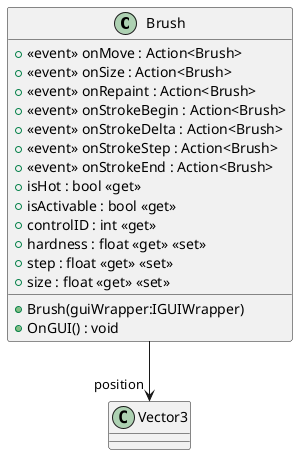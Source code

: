 @startuml
class Brush {
    +  <<event>> onMove : Action<Brush> 
    +  <<event>> onSize : Action<Brush> 
    +  <<event>> onRepaint : Action<Brush> 
    +  <<event>> onStrokeBegin : Action<Brush> 
    +  <<event>> onStrokeDelta : Action<Brush> 
    +  <<event>> onStrokeStep : Action<Brush> 
    +  <<event>> onStrokeEnd : Action<Brush> 
    + isHot : bool <<get>>
    + isActivable : bool <<get>>
    + controlID : int <<get>>
    + hardness : float <<get>> <<set>>
    + step : float <<get>> <<set>>
    + size : float <<get>> <<set>>
    + Brush(guiWrapper:IGUIWrapper)
    + OnGUI() : void
}
Brush --> "position" Vector3
@enduml

